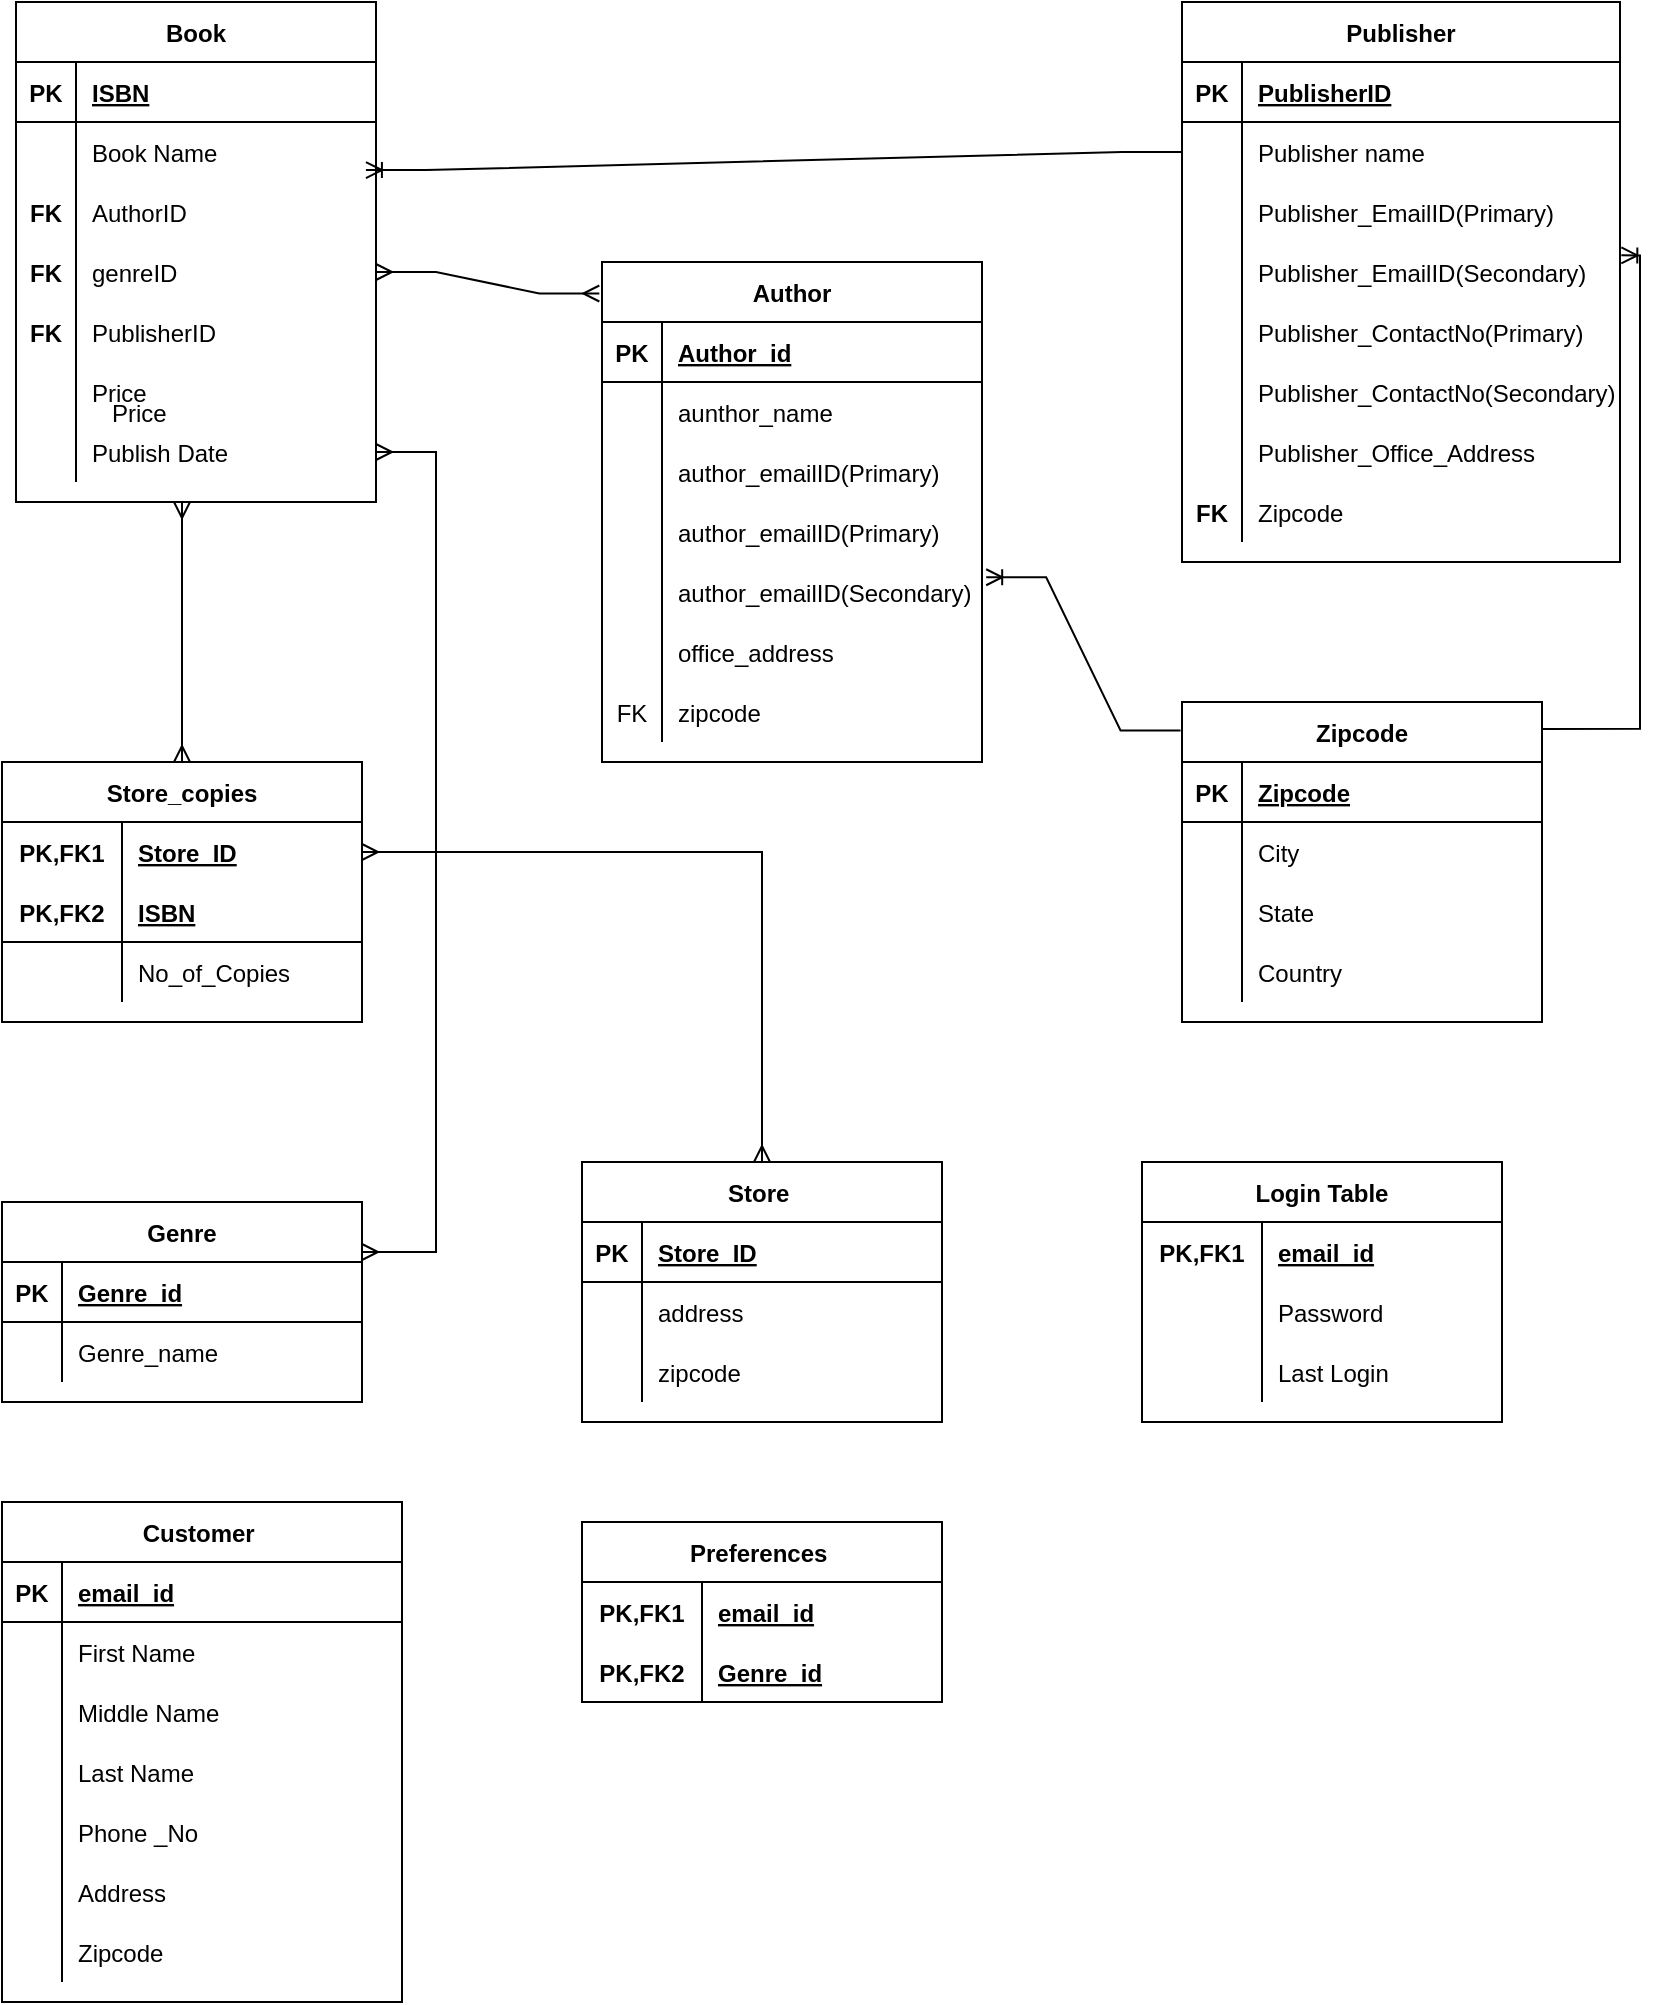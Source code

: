 <mxfile version="20.4.1" type="github">
  <diagram id="XR3-BRVATJGaW3wA8hek" name="Page-1">
    <mxGraphModel dx="559" dy="329" grid="1" gridSize="10" guides="1" tooltips="1" connect="1" arrows="1" fold="1" page="1" pageScale="1" pageWidth="850" pageHeight="1100" math="0" shadow="0">
      <root>
        <mxCell id="0" />
        <mxCell id="1" parent="0" />
        <mxCell id="t2hGgRNWcAQ7vpyuN5BX-14" value="Book" style="shape=table;startSize=30;container=1;collapsible=1;childLayout=tableLayout;fixedRows=1;rowLines=0;fontStyle=1;align=center;resizeLast=1;" parent="1" vertex="1">
          <mxGeometry x="17" y="10" width="180" height="250" as="geometry" />
        </mxCell>
        <mxCell id="t2hGgRNWcAQ7vpyuN5BX-15" value="" style="shape=tableRow;horizontal=0;startSize=0;swimlaneHead=0;swimlaneBody=0;fillColor=none;collapsible=0;dropTarget=0;points=[[0,0.5],[1,0.5]];portConstraint=eastwest;top=0;left=0;right=0;bottom=1;" parent="t2hGgRNWcAQ7vpyuN5BX-14" vertex="1">
          <mxGeometry y="30" width="180" height="30" as="geometry" />
        </mxCell>
        <mxCell id="t2hGgRNWcAQ7vpyuN5BX-16" value="PK" style="shape=partialRectangle;connectable=0;fillColor=none;top=0;left=0;bottom=0;right=0;fontStyle=1;overflow=hidden;" parent="t2hGgRNWcAQ7vpyuN5BX-15" vertex="1">
          <mxGeometry width="30" height="30" as="geometry">
            <mxRectangle width="30" height="30" as="alternateBounds" />
          </mxGeometry>
        </mxCell>
        <mxCell id="t2hGgRNWcAQ7vpyuN5BX-17" value="ISBN" style="shape=partialRectangle;connectable=0;fillColor=none;top=0;left=0;bottom=0;right=0;align=left;spacingLeft=6;fontStyle=5;overflow=hidden;" parent="t2hGgRNWcAQ7vpyuN5BX-15" vertex="1">
          <mxGeometry x="30" width="150" height="30" as="geometry">
            <mxRectangle width="150" height="30" as="alternateBounds" />
          </mxGeometry>
        </mxCell>
        <mxCell id="t2hGgRNWcAQ7vpyuN5BX-18" value="" style="shape=tableRow;horizontal=0;startSize=0;swimlaneHead=0;swimlaneBody=0;fillColor=none;collapsible=0;dropTarget=0;points=[[0,0.5],[1,0.5]];portConstraint=eastwest;top=0;left=0;right=0;bottom=0;" parent="t2hGgRNWcAQ7vpyuN5BX-14" vertex="1">
          <mxGeometry y="60" width="180" height="30" as="geometry" />
        </mxCell>
        <mxCell id="t2hGgRNWcAQ7vpyuN5BX-19" value="" style="shape=partialRectangle;connectable=0;fillColor=none;top=0;left=0;bottom=0;right=0;editable=1;overflow=hidden;" parent="t2hGgRNWcAQ7vpyuN5BX-18" vertex="1">
          <mxGeometry width="30" height="30" as="geometry">
            <mxRectangle width="30" height="30" as="alternateBounds" />
          </mxGeometry>
        </mxCell>
        <mxCell id="t2hGgRNWcAQ7vpyuN5BX-20" value="Book Name" style="shape=partialRectangle;connectable=0;fillColor=none;top=0;left=0;bottom=0;right=0;align=left;spacingLeft=6;overflow=hidden;" parent="t2hGgRNWcAQ7vpyuN5BX-18" vertex="1">
          <mxGeometry x="30" width="150" height="30" as="geometry">
            <mxRectangle width="150" height="30" as="alternateBounds" />
          </mxGeometry>
        </mxCell>
        <mxCell id="t2hGgRNWcAQ7vpyuN5BX-21" value="" style="shape=tableRow;horizontal=0;startSize=0;swimlaneHead=0;swimlaneBody=0;fillColor=none;collapsible=0;dropTarget=0;points=[[0,0.5],[1,0.5]];portConstraint=eastwest;top=0;left=0;right=0;bottom=0;" parent="t2hGgRNWcAQ7vpyuN5BX-14" vertex="1">
          <mxGeometry y="90" width="180" height="30" as="geometry" />
        </mxCell>
        <mxCell id="t2hGgRNWcAQ7vpyuN5BX-22" value="" style="shape=partialRectangle;connectable=0;fillColor=none;top=0;left=0;bottom=0;right=0;editable=1;overflow=hidden;" parent="t2hGgRNWcAQ7vpyuN5BX-21" vertex="1">
          <mxGeometry width="30" height="30" as="geometry">
            <mxRectangle width="30" height="30" as="alternateBounds" />
          </mxGeometry>
        </mxCell>
        <mxCell id="t2hGgRNWcAQ7vpyuN5BX-23" value="AuthorID" style="shape=partialRectangle;connectable=0;fillColor=none;top=0;left=0;bottom=0;right=0;align=left;spacingLeft=6;overflow=hidden;" parent="t2hGgRNWcAQ7vpyuN5BX-21" vertex="1">
          <mxGeometry x="30" width="150" height="30" as="geometry">
            <mxRectangle width="150" height="30" as="alternateBounds" />
          </mxGeometry>
        </mxCell>
        <mxCell id="t2hGgRNWcAQ7vpyuN5BX-24" value="" style="shape=tableRow;horizontal=0;startSize=0;swimlaneHead=0;swimlaneBody=0;fillColor=none;collapsible=0;dropTarget=0;points=[[0,0.5],[1,0.5]];portConstraint=eastwest;top=0;left=0;right=0;bottom=0;" parent="t2hGgRNWcAQ7vpyuN5BX-14" vertex="1">
          <mxGeometry y="120" width="180" height="30" as="geometry" />
        </mxCell>
        <mxCell id="t2hGgRNWcAQ7vpyuN5BX-25" value="" style="shape=partialRectangle;connectable=0;fillColor=none;top=0;left=0;bottom=0;right=0;editable=1;overflow=hidden;" parent="t2hGgRNWcAQ7vpyuN5BX-24" vertex="1">
          <mxGeometry width="30" height="30" as="geometry">
            <mxRectangle width="30" height="30" as="alternateBounds" />
          </mxGeometry>
        </mxCell>
        <mxCell id="t2hGgRNWcAQ7vpyuN5BX-26" value="genreID" style="shape=partialRectangle;connectable=0;fillColor=none;top=0;left=0;bottom=0;right=0;align=left;spacingLeft=6;overflow=hidden;" parent="t2hGgRNWcAQ7vpyuN5BX-24" vertex="1">
          <mxGeometry x="30" width="150" height="30" as="geometry">
            <mxRectangle width="150" height="30" as="alternateBounds" />
          </mxGeometry>
        </mxCell>
        <mxCell id="t2hGgRNWcAQ7vpyuN5BX-40" value="" style="shape=tableRow;horizontal=0;startSize=0;swimlaneHead=0;swimlaneBody=0;fillColor=none;collapsible=0;dropTarget=0;points=[[0,0.5],[1,0.5]];portConstraint=eastwest;top=0;left=0;right=0;bottom=0;" parent="t2hGgRNWcAQ7vpyuN5BX-14" vertex="1">
          <mxGeometry y="150" width="180" height="30" as="geometry" />
        </mxCell>
        <mxCell id="t2hGgRNWcAQ7vpyuN5BX-41" value="FK" style="shape=partialRectangle;connectable=0;fillColor=none;top=0;left=0;bottom=0;right=0;editable=1;overflow=hidden;fontStyle=1" parent="t2hGgRNWcAQ7vpyuN5BX-40" vertex="1">
          <mxGeometry width="30" height="30" as="geometry">
            <mxRectangle width="30" height="30" as="alternateBounds" />
          </mxGeometry>
        </mxCell>
        <mxCell id="t2hGgRNWcAQ7vpyuN5BX-42" value="PublisherID" style="shape=partialRectangle;connectable=0;fillColor=none;top=0;left=0;bottom=0;right=0;align=left;spacingLeft=6;overflow=hidden;" parent="t2hGgRNWcAQ7vpyuN5BX-40" vertex="1">
          <mxGeometry x="30" width="150" height="30" as="geometry">
            <mxRectangle width="150" height="30" as="alternateBounds" />
          </mxGeometry>
        </mxCell>
        <mxCell id="t2hGgRNWcAQ7vpyuN5BX-43" value="" style="shape=tableRow;horizontal=0;startSize=0;swimlaneHead=0;swimlaneBody=0;fillColor=none;collapsible=0;dropTarget=0;points=[[0,0.5],[1,0.5]];portConstraint=eastwest;top=0;left=0;right=0;bottom=0;" parent="t2hGgRNWcAQ7vpyuN5BX-14" vertex="1">
          <mxGeometry y="180" width="180" height="30" as="geometry" />
        </mxCell>
        <mxCell id="t2hGgRNWcAQ7vpyuN5BX-44" value="" style="shape=partialRectangle;connectable=0;fillColor=none;top=0;left=0;bottom=0;right=0;editable=1;overflow=hidden;" parent="t2hGgRNWcAQ7vpyuN5BX-43" vertex="1">
          <mxGeometry width="30" height="30" as="geometry">
            <mxRectangle width="30" height="30" as="alternateBounds" />
          </mxGeometry>
        </mxCell>
        <mxCell id="t2hGgRNWcAQ7vpyuN5BX-45" value="Price " style="shape=partialRectangle;connectable=0;fillColor=none;top=0;left=0;bottom=0;right=0;align=left;spacingLeft=6;overflow=hidden;" parent="t2hGgRNWcAQ7vpyuN5BX-43" vertex="1">
          <mxGeometry x="30" width="150" height="30" as="geometry">
            <mxRectangle width="150" height="30" as="alternateBounds" />
          </mxGeometry>
        </mxCell>
        <mxCell id="t2hGgRNWcAQ7vpyuN5BX-46" value="" style="shape=tableRow;horizontal=0;startSize=0;swimlaneHead=0;swimlaneBody=0;fillColor=none;collapsible=0;dropTarget=0;points=[[0,0.5],[1,0.5]];portConstraint=eastwest;top=0;left=0;right=0;bottom=0;" parent="t2hGgRNWcAQ7vpyuN5BX-14" vertex="1">
          <mxGeometry y="210" width="180" height="30" as="geometry" />
        </mxCell>
        <mxCell id="t2hGgRNWcAQ7vpyuN5BX-47" value="" style="shape=partialRectangle;connectable=0;fillColor=none;top=0;left=0;bottom=0;right=0;editable=1;overflow=hidden;" parent="t2hGgRNWcAQ7vpyuN5BX-46" vertex="1">
          <mxGeometry width="30" height="30" as="geometry">
            <mxRectangle width="30" height="30" as="alternateBounds" />
          </mxGeometry>
        </mxCell>
        <mxCell id="t2hGgRNWcAQ7vpyuN5BX-48" value="Publish Date" style="shape=partialRectangle;connectable=0;fillColor=none;top=0;left=0;bottom=0;right=0;align=left;spacingLeft=6;overflow=hidden;" parent="t2hGgRNWcAQ7vpyuN5BX-46" vertex="1">
          <mxGeometry x="30" width="150" height="30" as="geometry">
            <mxRectangle width="150" height="30" as="alternateBounds" />
          </mxGeometry>
        </mxCell>
        <mxCell id="t2hGgRNWcAQ7vpyuN5BX-49" value="Genre" style="shape=table;startSize=30;container=1;collapsible=1;childLayout=tableLayout;fixedRows=1;rowLines=0;fontStyle=1;align=center;resizeLast=1;" parent="1" vertex="1">
          <mxGeometry x="10" y="610" width="180" height="100" as="geometry" />
        </mxCell>
        <mxCell id="t2hGgRNWcAQ7vpyuN5BX-50" value="" style="shape=tableRow;horizontal=0;startSize=0;swimlaneHead=0;swimlaneBody=0;fillColor=none;collapsible=0;dropTarget=0;points=[[0,0.5],[1,0.5]];portConstraint=eastwest;top=0;left=0;right=0;bottom=1;" parent="t2hGgRNWcAQ7vpyuN5BX-49" vertex="1">
          <mxGeometry y="30" width="180" height="30" as="geometry" />
        </mxCell>
        <mxCell id="t2hGgRNWcAQ7vpyuN5BX-51" value="PK" style="shape=partialRectangle;connectable=0;fillColor=none;top=0;left=0;bottom=0;right=0;fontStyle=1;overflow=hidden;" parent="t2hGgRNWcAQ7vpyuN5BX-50" vertex="1">
          <mxGeometry width="30" height="30" as="geometry">
            <mxRectangle width="30" height="30" as="alternateBounds" />
          </mxGeometry>
        </mxCell>
        <mxCell id="t2hGgRNWcAQ7vpyuN5BX-52" value="Genre_id" style="shape=partialRectangle;connectable=0;fillColor=none;top=0;left=0;bottom=0;right=0;align=left;spacingLeft=6;fontStyle=5;overflow=hidden;" parent="t2hGgRNWcAQ7vpyuN5BX-50" vertex="1">
          <mxGeometry x="30" width="150" height="30" as="geometry">
            <mxRectangle width="150" height="30" as="alternateBounds" />
          </mxGeometry>
        </mxCell>
        <mxCell id="t2hGgRNWcAQ7vpyuN5BX-53" value="" style="shape=tableRow;horizontal=0;startSize=0;swimlaneHead=0;swimlaneBody=0;fillColor=none;collapsible=0;dropTarget=0;points=[[0,0.5],[1,0.5]];portConstraint=eastwest;top=0;left=0;right=0;bottom=0;" parent="t2hGgRNWcAQ7vpyuN5BX-49" vertex="1">
          <mxGeometry y="60" width="180" height="30" as="geometry" />
        </mxCell>
        <mxCell id="t2hGgRNWcAQ7vpyuN5BX-54" value="" style="shape=partialRectangle;connectable=0;fillColor=none;top=0;left=0;bottom=0;right=0;editable=1;overflow=hidden;" parent="t2hGgRNWcAQ7vpyuN5BX-53" vertex="1">
          <mxGeometry width="30" height="30" as="geometry">
            <mxRectangle width="30" height="30" as="alternateBounds" />
          </mxGeometry>
        </mxCell>
        <mxCell id="t2hGgRNWcAQ7vpyuN5BX-55" value="Genre_name" style="shape=partialRectangle;connectable=0;fillColor=none;top=0;left=0;bottom=0;right=0;align=left;spacingLeft=6;overflow=hidden;" parent="t2hGgRNWcAQ7vpyuN5BX-53" vertex="1">
          <mxGeometry x="30" width="150" height="30" as="geometry">
            <mxRectangle width="150" height="30" as="alternateBounds" />
          </mxGeometry>
        </mxCell>
        <mxCell id="w0Frm00e71qfC2yXG_68-37" value="Zipcode" style="shape=table;startSize=30;container=1;collapsible=1;childLayout=tableLayout;fixedRows=1;rowLines=0;fontStyle=1;align=center;resizeLast=1;" parent="1" vertex="1">
          <mxGeometry x="600" y="360" width="180" height="160" as="geometry" />
        </mxCell>
        <mxCell id="w0Frm00e71qfC2yXG_68-38" value="" style="shape=tableRow;horizontal=0;startSize=0;swimlaneHead=0;swimlaneBody=0;fillColor=none;collapsible=0;dropTarget=0;points=[[0,0.5],[1,0.5]];portConstraint=eastwest;top=0;left=0;right=0;bottom=1;" parent="w0Frm00e71qfC2yXG_68-37" vertex="1">
          <mxGeometry y="30" width="180" height="30" as="geometry" />
        </mxCell>
        <mxCell id="w0Frm00e71qfC2yXG_68-39" value="PK" style="shape=partialRectangle;connectable=0;fillColor=none;top=0;left=0;bottom=0;right=0;fontStyle=1;overflow=hidden;" parent="w0Frm00e71qfC2yXG_68-38" vertex="1">
          <mxGeometry width="30" height="30" as="geometry">
            <mxRectangle width="30" height="30" as="alternateBounds" />
          </mxGeometry>
        </mxCell>
        <mxCell id="w0Frm00e71qfC2yXG_68-40" value="Zipcode" style="shape=partialRectangle;connectable=0;fillColor=none;top=0;left=0;bottom=0;right=0;align=left;spacingLeft=6;fontStyle=5;overflow=hidden;" parent="w0Frm00e71qfC2yXG_68-38" vertex="1">
          <mxGeometry x="30" width="150" height="30" as="geometry">
            <mxRectangle width="150" height="30" as="alternateBounds" />
          </mxGeometry>
        </mxCell>
        <mxCell id="w0Frm00e71qfC2yXG_68-41" value="" style="shape=tableRow;horizontal=0;startSize=0;swimlaneHead=0;swimlaneBody=0;fillColor=none;collapsible=0;dropTarget=0;points=[[0,0.5],[1,0.5]];portConstraint=eastwest;top=0;left=0;right=0;bottom=0;" parent="w0Frm00e71qfC2yXG_68-37" vertex="1">
          <mxGeometry y="60" width="180" height="30" as="geometry" />
        </mxCell>
        <mxCell id="w0Frm00e71qfC2yXG_68-42" value="" style="shape=partialRectangle;connectable=0;fillColor=none;top=0;left=0;bottom=0;right=0;editable=1;overflow=hidden;" parent="w0Frm00e71qfC2yXG_68-41" vertex="1">
          <mxGeometry width="30" height="30" as="geometry">
            <mxRectangle width="30" height="30" as="alternateBounds" />
          </mxGeometry>
        </mxCell>
        <mxCell id="w0Frm00e71qfC2yXG_68-43" value="City" style="shape=partialRectangle;connectable=0;fillColor=none;top=0;left=0;bottom=0;right=0;align=left;spacingLeft=6;overflow=hidden;" parent="w0Frm00e71qfC2yXG_68-41" vertex="1">
          <mxGeometry x="30" width="150" height="30" as="geometry">
            <mxRectangle width="150" height="30" as="alternateBounds" />
          </mxGeometry>
        </mxCell>
        <mxCell id="w0Frm00e71qfC2yXG_68-44" value="" style="shape=tableRow;horizontal=0;startSize=0;swimlaneHead=0;swimlaneBody=0;fillColor=none;collapsible=0;dropTarget=0;points=[[0,0.5],[1,0.5]];portConstraint=eastwest;top=0;left=0;right=0;bottom=0;" parent="w0Frm00e71qfC2yXG_68-37" vertex="1">
          <mxGeometry y="90" width="180" height="30" as="geometry" />
        </mxCell>
        <mxCell id="w0Frm00e71qfC2yXG_68-45" value="" style="shape=partialRectangle;connectable=0;fillColor=none;top=0;left=0;bottom=0;right=0;editable=1;overflow=hidden;" parent="w0Frm00e71qfC2yXG_68-44" vertex="1">
          <mxGeometry width="30" height="30" as="geometry">
            <mxRectangle width="30" height="30" as="alternateBounds" />
          </mxGeometry>
        </mxCell>
        <mxCell id="w0Frm00e71qfC2yXG_68-46" value="State" style="shape=partialRectangle;connectable=0;fillColor=none;top=0;left=0;bottom=0;right=0;align=left;spacingLeft=6;overflow=hidden;" parent="w0Frm00e71qfC2yXG_68-44" vertex="1">
          <mxGeometry x="30" width="150" height="30" as="geometry">
            <mxRectangle width="150" height="30" as="alternateBounds" />
          </mxGeometry>
        </mxCell>
        <mxCell id="w0Frm00e71qfC2yXG_68-47" value="" style="shape=tableRow;horizontal=0;startSize=0;swimlaneHead=0;swimlaneBody=0;fillColor=none;collapsible=0;dropTarget=0;points=[[0,0.5],[1,0.5]];portConstraint=eastwest;top=0;left=0;right=0;bottom=0;" parent="w0Frm00e71qfC2yXG_68-37" vertex="1">
          <mxGeometry y="120" width="180" height="30" as="geometry" />
        </mxCell>
        <mxCell id="w0Frm00e71qfC2yXG_68-48" value="" style="shape=partialRectangle;connectable=0;fillColor=none;top=0;left=0;bottom=0;right=0;editable=1;overflow=hidden;" parent="w0Frm00e71qfC2yXG_68-47" vertex="1">
          <mxGeometry width="30" height="30" as="geometry">
            <mxRectangle width="30" height="30" as="alternateBounds" />
          </mxGeometry>
        </mxCell>
        <mxCell id="w0Frm00e71qfC2yXG_68-49" value="Country" style="shape=partialRectangle;connectable=0;fillColor=none;top=0;left=0;bottom=0;right=0;align=left;spacingLeft=6;overflow=hidden;" parent="w0Frm00e71qfC2yXG_68-47" vertex="1">
          <mxGeometry x="30" width="150" height="30" as="geometry">
            <mxRectangle width="150" height="30" as="alternateBounds" />
          </mxGeometry>
        </mxCell>
        <mxCell id="w0Frm00e71qfC2yXG_68-50" value="Publisher" style="shape=table;startSize=30;container=1;collapsible=1;childLayout=tableLayout;fixedRows=1;rowLines=0;fontStyle=1;align=center;resizeLast=1;" parent="1" vertex="1">
          <mxGeometry x="600" y="10" width="219" height="280" as="geometry" />
        </mxCell>
        <mxCell id="w0Frm00e71qfC2yXG_68-51" value="" style="shape=tableRow;horizontal=0;startSize=0;swimlaneHead=0;swimlaneBody=0;fillColor=none;collapsible=0;dropTarget=0;points=[[0,0.5],[1,0.5]];portConstraint=eastwest;top=0;left=0;right=0;bottom=1;" parent="w0Frm00e71qfC2yXG_68-50" vertex="1">
          <mxGeometry y="30" width="219" height="30" as="geometry" />
        </mxCell>
        <mxCell id="w0Frm00e71qfC2yXG_68-52" value="PK" style="shape=partialRectangle;connectable=0;fillColor=none;top=0;left=0;bottom=0;right=0;fontStyle=1;overflow=hidden;" parent="w0Frm00e71qfC2yXG_68-51" vertex="1">
          <mxGeometry width="30" height="30" as="geometry">
            <mxRectangle width="30" height="30" as="alternateBounds" />
          </mxGeometry>
        </mxCell>
        <mxCell id="w0Frm00e71qfC2yXG_68-53" value="PublisherID" style="shape=partialRectangle;connectable=0;fillColor=none;top=0;left=0;bottom=0;right=0;align=left;spacingLeft=6;fontStyle=5;overflow=hidden;" parent="w0Frm00e71qfC2yXG_68-51" vertex="1">
          <mxGeometry x="30" width="189" height="30" as="geometry">
            <mxRectangle width="189" height="30" as="alternateBounds" />
          </mxGeometry>
        </mxCell>
        <mxCell id="w0Frm00e71qfC2yXG_68-54" value="" style="shape=tableRow;horizontal=0;startSize=0;swimlaneHead=0;swimlaneBody=0;fillColor=none;collapsible=0;dropTarget=0;points=[[0,0.5],[1,0.5]];portConstraint=eastwest;top=0;left=0;right=0;bottom=0;" parent="w0Frm00e71qfC2yXG_68-50" vertex="1">
          <mxGeometry y="60" width="219" height="30" as="geometry" />
        </mxCell>
        <mxCell id="w0Frm00e71qfC2yXG_68-55" value="" style="shape=partialRectangle;connectable=0;fillColor=none;top=0;left=0;bottom=0;right=0;editable=1;overflow=hidden;" parent="w0Frm00e71qfC2yXG_68-54" vertex="1">
          <mxGeometry width="30" height="30" as="geometry">
            <mxRectangle width="30" height="30" as="alternateBounds" />
          </mxGeometry>
        </mxCell>
        <mxCell id="w0Frm00e71qfC2yXG_68-56" value="Publisher name" style="shape=partialRectangle;connectable=0;fillColor=none;top=0;left=0;bottom=0;right=0;align=left;spacingLeft=6;overflow=hidden;" parent="w0Frm00e71qfC2yXG_68-54" vertex="1">
          <mxGeometry x="30" width="189" height="30" as="geometry">
            <mxRectangle width="189" height="30" as="alternateBounds" />
          </mxGeometry>
        </mxCell>
        <mxCell id="w0Frm00e71qfC2yXG_68-57" value="" style="shape=tableRow;horizontal=0;startSize=0;swimlaneHead=0;swimlaneBody=0;fillColor=none;collapsible=0;dropTarget=0;points=[[0,0.5],[1,0.5]];portConstraint=eastwest;top=0;left=0;right=0;bottom=0;" parent="w0Frm00e71qfC2yXG_68-50" vertex="1">
          <mxGeometry y="90" width="219" height="30" as="geometry" />
        </mxCell>
        <mxCell id="w0Frm00e71qfC2yXG_68-58" value="" style="shape=partialRectangle;connectable=0;fillColor=none;top=0;left=0;bottom=0;right=0;editable=1;overflow=hidden;" parent="w0Frm00e71qfC2yXG_68-57" vertex="1">
          <mxGeometry width="30" height="30" as="geometry">
            <mxRectangle width="30" height="30" as="alternateBounds" />
          </mxGeometry>
        </mxCell>
        <mxCell id="w0Frm00e71qfC2yXG_68-59" value="Publisher_EmailID(Primary)" style="shape=partialRectangle;connectable=0;fillColor=none;top=0;left=0;bottom=0;right=0;align=left;spacingLeft=6;overflow=hidden;" parent="w0Frm00e71qfC2yXG_68-57" vertex="1">
          <mxGeometry x="30" width="189" height="30" as="geometry">
            <mxRectangle width="189" height="30" as="alternateBounds" />
          </mxGeometry>
        </mxCell>
        <mxCell id="w0Frm00e71qfC2yXG_68-84" value="" style="shape=tableRow;horizontal=0;startSize=0;swimlaneHead=0;swimlaneBody=0;fillColor=none;collapsible=0;dropTarget=0;points=[[0,0.5],[1,0.5]];portConstraint=eastwest;top=0;left=0;right=0;bottom=0;" parent="w0Frm00e71qfC2yXG_68-50" vertex="1">
          <mxGeometry y="120" width="219" height="30" as="geometry" />
        </mxCell>
        <mxCell id="w0Frm00e71qfC2yXG_68-85" value="" style="shape=partialRectangle;connectable=0;fillColor=none;top=0;left=0;bottom=0;right=0;editable=1;overflow=hidden;" parent="w0Frm00e71qfC2yXG_68-84" vertex="1">
          <mxGeometry width="30" height="30" as="geometry">
            <mxRectangle width="30" height="30" as="alternateBounds" />
          </mxGeometry>
        </mxCell>
        <mxCell id="w0Frm00e71qfC2yXG_68-86" value="Publisher_EmailID(Secondary)" style="shape=partialRectangle;connectable=0;fillColor=none;top=0;left=0;bottom=0;right=0;align=left;spacingLeft=6;overflow=hidden;" parent="w0Frm00e71qfC2yXG_68-84" vertex="1">
          <mxGeometry x="30" width="189" height="30" as="geometry">
            <mxRectangle width="189" height="30" as="alternateBounds" />
          </mxGeometry>
        </mxCell>
        <mxCell id="w0Frm00e71qfC2yXG_68-100" value="" style="shape=tableRow;horizontal=0;startSize=0;swimlaneHead=0;swimlaneBody=0;fillColor=none;collapsible=0;dropTarget=0;points=[[0,0.5],[1,0.5]];portConstraint=eastwest;top=0;left=0;right=0;bottom=0;" parent="w0Frm00e71qfC2yXG_68-50" vertex="1">
          <mxGeometry y="150" width="219" height="30" as="geometry" />
        </mxCell>
        <mxCell id="w0Frm00e71qfC2yXG_68-101" value="" style="shape=partialRectangle;connectable=0;fillColor=none;top=0;left=0;bottom=0;right=0;editable=1;overflow=hidden;" parent="w0Frm00e71qfC2yXG_68-100" vertex="1">
          <mxGeometry width="30" height="30" as="geometry">
            <mxRectangle width="30" height="30" as="alternateBounds" />
          </mxGeometry>
        </mxCell>
        <mxCell id="w0Frm00e71qfC2yXG_68-102" value="Publisher_ContactNo(Primary)" style="shape=partialRectangle;connectable=0;fillColor=none;top=0;left=0;bottom=0;right=0;align=left;spacingLeft=6;overflow=hidden;" parent="w0Frm00e71qfC2yXG_68-100" vertex="1">
          <mxGeometry x="30" width="189" height="30" as="geometry">
            <mxRectangle width="189" height="30" as="alternateBounds" />
          </mxGeometry>
        </mxCell>
        <mxCell id="w0Frm00e71qfC2yXG_68-103" value="" style="shape=tableRow;horizontal=0;startSize=0;swimlaneHead=0;swimlaneBody=0;fillColor=none;collapsible=0;dropTarget=0;points=[[0,0.5],[1,0.5]];portConstraint=eastwest;top=0;left=0;right=0;bottom=0;" parent="w0Frm00e71qfC2yXG_68-50" vertex="1">
          <mxGeometry y="180" width="219" height="30" as="geometry" />
        </mxCell>
        <mxCell id="w0Frm00e71qfC2yXG_68-104" value="" style="shape=partialRectangle;connectable=0;fillColor=none;top=0;left=0;bottom=0;right=0;editable=1;overflow=hidden;" parent="w0Frm00e71qfC2yXG_68-103" vertex="1">
          <mxGeometry width="30" height="30" as="geometry">
            <mxRectangle width="30" height="30" as="alternateBounds" />
          </mxGeometry>
        </mxCell>
        <mxCell id="w0Frm00e71qfC2yXG_68-105" value="Publisher_ContactNo(Secondary)" style="shape=partialRectangle;connectable=0;fillColor=none;top=0;left=0;bottom=0;right=0;align=left;spacingLeft=6;overflow=hidden;" parent="w0Frm00e71qfC2yXG_68-103" vertex="1">
          <mxGeometry x="30" width="189" height="30" as="geometry">
            <mxRectangle width="189" height="30" as="alternateBounds" />
          </mxGeometry>
        </mxCell>
        <mxCell id="w0Frm00e71qfC2yXG_68-106" value="" style="shape=tableRow;horizontal=0;startSize=0;swimlaneHead=0;swimlaneBody=0;fillColor=none;collapsible=0;dropTarget=0;points=[[0,0.5],[1,0.5]];portConstraint=eastwest;top=0;left=0;right=0;bottom=0;" parent="w0Frm00e71qfC2yXG_68-50" vertex="1">
          <mxGeometry y="210" width="219" height="30" as="geometry" />
        </mxCell>
        <mxCell id="w0Frm00e71qfC2yXG_68-107" value="" style="shape=partialRectangle;connectable=0;fillColor=none;top=0;left=0;bottom=0;right=0;editable=1;overflow=hidden;" parent="w0Frm00e71qfC2yXG_68-106" vertex="1">
          <mxGeometry width="30" height="30" as="geometry">
            <mxRectangle width="30" height="30" as="alternateBounds" />
          </mxGeometry>
        </mxCell>
        <mxCell id="w0Frm00e71qfC2yXG_68-108" value="Publisher_Office_Address" style="shape=partialRectangle;connectable=0;fillColor=none;top=0;left=0;bottom=0;right=0;align=left;spacingLeft=6;overflow=hidden;" parent="w0Frm00e71qfC2yXG_68-106" vertex="1">
          <mxGeometry x="30" width="189" height="30" as="geometry">
            <mxRectangle width="189" height="30" as="alternateBounds" />
          </mxGeometry>
        </mxCell>
        <mxCell id="w0Frm00e71qfC2yXG_68-109" value="" style="shape=tableRow;horizontal=0;startSize=0;swimlaneHead=0;swimlaneBody=0;fillColor=none;collapsible=0;dropTarget=0;points=[[0,0.5],[1,0.5]];portConstraint=eastwest;top=0;left=0;right=0;bottom=0;" parent="w0Frm00e71qfC2yXG_68-50" vertex="1">
          <mxGeometry y="240" width="219" height="30" as="geometry" />
        </mxCell>
        <mxCell id="w0Frm00e71qfC2yXG_68-110" value="" style="shape=partialRectangle;connectable=0;fillColor=none;top=0;left=0;bottom=0;right=0;editable=1;overflow=hidden;" parent="w0Frm00e71qfC2yXG_68-109" vertex="1">
          <mxGeometry width="30" height="30" as="geometry">
            <mxRectangle width="30" height="30" as="alternateBounds" />
          </mxGeometry>
        </mxCell>
        <mxCell id="w0Frm00e71qfC2yXG_68-111" value="Zipcode" style="shape=partialRectangle;connectable=0;fillColor=none;top=0;left=0;bottom=0;right=0;align=left;spacingLeft=6;overflow=hidden;" parent="w0Frm00e71qfC2yXG_68-109" vertex="1">
          <mxGeometry x="30" width="189" height="30" as="geometry">
            <mxRectangle width="189" height="30" as="alternateBounds" />
          </mxGeometry>
        </mxCell>
        <mxCell id="w0Frm00e71qfC2yXG_68-63" value="FK" style="shape=partialRectangle;connectable=0;fillColor=none;top=0;left=0;bottom=0;right=0;editable=1;overflow=hidden;fontStyle=1" parent="1" vertex="1">
          <mxGeometry x="17" y="130" width="30" height="30" as="geometry">
            <mxRectangle width="30" height="30" as="alternateBounds" />
          </mxGeometry>
        </mxCell>
        <mxCell id="w0Frm00e71qfC2yXG_68-64" value="FK" style="shape=partialRectangle;connectable=0;fillColor=none;top=0;left=0;bottom=0;right=0;editable=1;overflow=hidden;fontStyle=1" parent="1" vertex="1">
          <mxGeometry x="17" y="100" width="30" height="30" as="geometry">
            <mxRectangle width="30" height="30" as="alternateBounds" />
          </mxGeometry>
        </mxCell>
        <mxCell id="w0Frm00e71qfC2yXG_68-65" value="Author" style="shape=table;startSize=30;container=1;collapsible=1;childLayout=tableLayout;fixedRows=1;rowLines=0;fontStyle=1;align=center;resizeLast=1;" parent="1" vertex="1">
          <mxGeometry x="310" y="140" width="190" height="250" as="geometry" />
        </mxCell>
        <mxCell id="w0Frm00e71qfC2yXG_68-66" value="" style="shape=tableRow;horizontal=0;startSize=0;swimlaneHead=0;swimlaneBody=0;fillColor=none;collapsible=0;dropTarget=0;points=[[0,0.5],[1,0.5]];portConstraint=eastwest;top=0;left=0;right=0;bottom=1;" parent="w0Frm00e71qfC2yXG_68-65" vertex="1">
          <mxGeometry y="30" width="190" height="30" as="geometry" />
        </mxCell>
        <mxCell id="w0Frm00e71qfC2yXG_68-67" value="PK" style="shape=partialRectangle;connectable=0;fillColor=none;top=0;left=0;bottom=0;right=0;fontStyle=1;overflow=hidden;" parent="w0Frm00e71qfC2yXG_68-66" vertex="1">
          <mxGeometry width="30" height="30" as="geometry">
            <mxRectangle width="30" height="30" as="alternateBounds" />
          </mxGeometry>
        </mxCell>
        <mxCell id="w0Frm00e71qfC2yXG_68-68" value="Author_id" style="shape=partialRectangle;connectable=0;fillColor=none;top=0;left=0;bottom=0;right=0;align=left;spacingLeft=6;fontStyle=5;overflow=hidden;" parent="w0Frm00e71qfC2yXG_68-66" vertex="1">
          <mxGeometry x="30" width="160" height="30" as="geometry">
            <mxRectangle width="160" height="30" as="alternateBounds" />
          </mxGeometry>
        </mxCell>
        <mxCell id="w0Frm00e71qfC2yXG_68-69" value="" style="shape=tableRow;horizontal=0;startSize=0;swimlaneHead=0;swimlaneBody=0;fillColor=none;collapsible=0;dropTarget=0;points=[[0,0.5],[1,0.5]];portConstraint=eastwest;top=0;left=0;right=0;bottom=0;" parent="w0Frm00e71qfC2yXG_68-65" vertex="1">
          <mxGeometry y="60" width="190" height="30" as="geometry" />
        </mxCell>
        <mxCell id="w0Frm00e71qfC2yXG_68-70" value="" style="shape=partialRectangle;connectable=0;fillColor=none;top=0;left=0;bottom=0;right=0;editable=1;overflow=hidden;" parent="w0Frm00e71qfC2yXG_68-69" vertex="1">
          <mxGeometry width="30" height="30" as="geometry">
            <mxRectangle width="30" height="30" as="alternateBounds" />
          </mxGeometry>
        </mxCell>
        <mxCell id="w0Frm00e71qfC2yXG_68-71" value="aunthor_name" style="shape=partialRectangle;connectable=0;fillColor=none;top=0;left=0;bottom=0;right=0;align=left;spacingLeft=6;overflow=hidden;" parent="w0Frm00e71qfC2yXG_68-69" vertex="1">
          <mxGeometry x="30" width="160" height="30" as="geometry">
            <mxRectangle width="160" height="30" as="alternateBounds" />
          </mxGeometry>
        </mxCell>
        <mxCell id="w0Frm00e71qfC2yXG_68-72" value="" style="shape=tableRow;horizontal=0;startSize=0;swimlaneHead=0;swimlaneBody=0;fillColor=none;collapsible=0;dropTarget=0;points=[[0,0.5],[1,0.5]];portConstraint=eastwest;top=0;left=0;right=0;bottom=0;" parent="w0Frm00e71qfC2yXG_68-65" vertex="1">
          <mxGeometry y="90" width="190" height="30" as="geometry" />
        </mxCell>
        <mxCell id="w0Frm00e71qfC2yXG_68-73" value="" style="shape=partialRectangle;connectable=0;fillColor=none;top=0;left=0;bottom=0;right=0;editable=1;overflow=hidden;" parent="w0Frm00e71qfC2yXG_68-72" vertex="1">
          <mxGeometry width="30" height="30" as="geometry">
            <mxRectangle width="30" height="30" as="alternateBounds" />
          </mxGeometry>
        </mxCell>
        <mxCell id="w0Frm00e71qfC2yXG_68-74" value="author_emailID(Primary)" style="shape=partialRectangle;connectable=0;fillColor=none;top=0;left=0;bottom=0;right=0;align=left;spacingLeft=6;overflow=hidden;" parent="w0Frm00e71qfC2yXG_68-72" vertex="1">
          <mxGeometry x="30" width="160" height="30" as="geometry">
            <mxRectangle width="160" height="30" as="alternateBounds" />
          </mxGeometry>
        </mxCell>
        <mxCell id="w0Frm00e71qfC2yXG_68-121" value="" style="shape=tableRow;horizontal=0;startSize=0;swimlaneHead=0;swimlaneBody=0;fillColor=none;collapsible=0;dropTarget=0;points=[[0,0.5],[1,0.5]];portConstraint=eastwest;top=0;left=0;right=0;bottom=0;" parent="w0Frm00e71qfC2yXG_68-65" vertex="1">
          <mxGeometry y="120" width="190" height="30" as="geometry" />
        </mxCell>
        <mxCell id="w0Frm00e71qfC2yXG_68-122" value="" style="shape=partialRectangle;connectable=0;fillColor=none;top=0;left=0;bottom=0;right=0;editable=1;overflow=hidden;" parent="w0Frm00e71qfC2yXG_68-121" vertex="1">
          <mxGeometry width="30" height="30" as="geometry">
            <mxRectangle width="30" height="30" as="alternateBounds" />
          </mxGeometry>
        </mxCell>
        <mxCell id="w0Frm00e71qfC2yXG_68-123" value="author_emailID(Primary)" style="shape=partialRectangle;connectable=0;fillColor=none;top=0;left=0;bottom=0;right=0;align=left;spacingLeft=6;overflow=hidden;" parent="w0Frm00e71qfC2yXG_68-121" vertex="1">
          <mxGeometry x="30" width="160" height="30" as="geometry">
            <mxRectangle width="160" height="30" as="alternateBounds" />
          </mxGeometry>
        </mxCell>
        <mxCell id="w0Frm00e71qfC2yXG_68-75" value="" style="shape=tableRow;horizontal=0;startSize=0;swimlaneHead=0;swimlaneBody=0;fillColor=none;collapsible=0;dropTarget=0;points=[[0,0.5],[1,0.5]];portConstraint=eastwest;top=0;left=0;right=0;bottom=0;" parent="w0Frm00e71qfC2yXG_68-65" vertex="1">
          <mxGeometry y="150" width="190" height="30" as="geometry" />
        </mxCell>
        <mxCell id="w0Frm00e71qfC2yXG_68-76" value="" style="shape=partialRectangle;connectable=0;fillColor=none;top=0;left=0;bottom=0;right=0;editable=1;overflow=hidden;" parent="w0Frm00e71qfC2yXG_68-75" vertex="1">
          <mxGeometry width="30" height="30" as="geometry">
            <mxRectangle width="30" height="30" as="alternateBounds" />
          </mxGeometry>
        </mxCell>
        <mxCell id="w0Frm00e71qfC2yXG_68-77" value="author_emailID(Secondary)" style="shape=partialRectangle;connectable=0;fillColor=none;top=0;left=0;bottom=0;right=0;align=left;spacingLeft=6;overflow=hidden;" parent="w0Frm00e71qfC2yXG_68-75" vertex="1">
          <mxGeometry x="30" width="160" height="30" as="geometry">
            <mxRectangle width="160" height="30" as="alternateBounds" />
          </mxGeometry>
        </mxCell>
        <mxCell id="w0Frm00e71qfC2yXG_68-78" value="" style="shape=tableRow;horizontal=0;startSize=0;swimlaneHead=0;swimlaneBody=0;fillColor=none;collapsible=0;dropTarget=0;points=[[0,0.5],[1,0.5]];portConstraint=eastwest;top=0;left=0;right=0;bottom=0;" parent="w0Frm00e71qfC2yXG_68-65" vertex="1">
          <mxGeometry y="180" width="190" height="30" as="geometry" />
        </mxCell>
        <mxCell id="w0Frm00e71qfC2yXG_68-79" value="" style="shape=partialRectangle;connectable=0;fillColor=none;top=0;left=0;bottom=0;right=0;editable=1;overflow=hidden;" parent="w0Frm00e71qfC2yXG_68-78" vertex="1">
          <mxGeometry width="30" height="30" as="geometry">
            <mxRectangle width="30" height="30" as="alternateBounds" />
          </mxGeometry>
        </mxCell>
        <mxCell id="w0Frm00e71qfC2yXG_68-80" value="office_address" style="shape=partialRectangle;connectable=0;fillColor=none;top=0;left=0;bottom=0;right=0;align=left;spacingLeft=6;overflow=hidden;" parent="w0Frm00e71qfC2yXG_68-78" vertex="1">
          <mxGeometry x="30" width="160" height="30" as="geometry">
            <mxRectangle width="160" height="30" as="alternateBounds" />
          </mxGeometry>
        </mxCell>
        <mxCell id="w0Frm00e71qfC2yXG_68-81" value="" style="shape=tableRow;horizontal=0;startSize=0;swimlaneHead=0;swimlaneBody=0;fillColor=none;collapsible=0;dropTarget=0;points=[[0,0.5],[1,0.5]];portConstraint=eastwest;top=0;left=0;right=0;bottom=0;" parent="w0Frm00e71qfC2yXG_68-65" vertex="1">
          <mxGeometry y="210" width="190" height="30" as="geometry" />
        </mxCell>
        <mxCell id="w0Frm00e71qfC2yXG_68-82" value="FK" style="shape=partialRectangle;connectable=0;fillColor=none;top=0;left=0;bottom=0;right=0;editable=1;overflow=hidden;" parent="w0Frm00e71qfC2yXG_68-81" vertex="1">
          <mxGeometry width="30" height="30" as="geometry">
            <mxRectangle width="30" height="30" as="alternateBounds" />
          </mxGeometry>
        </mxCell>
        <mxCell id="w0Frm00e71qfC2yXG_68-83" value="zipcode" style="shape=partialRectangle;connectable=0;fillColor=none;top=0;left=0;bottom=0;right=0;align=left;spacingLeft=6;overflow=hidden;" parent="w0Frm00e71qfC2yXG_68-81" vertex="1">
          <mxGeometry x="30" width="160" height="30" as="geometry">
            <mxRectangle width="160" height="30" as="alternateBounds" />
          </mxGeometry>
        </mxCell>
        <mxCell id="w0Frm00e71qfC2yXG_68-112" value="" style="edgeStyle=entityRelationEdgeStyle;fontSize=12;html=1;endArrow=ERmany;startArrow=ERmany;rounded=0;entryX=-0.007;entryY=0.063;entryDx=0;entryDy=0;entryPerimeter=0;" parent="1" source="t2hGgRNWcAQ7vpyuN5BX-24" target="w0Frm00e71qfC2yXG_68-65" edge="1">
          <mxGeometry width="100" height="100" relative="1" as="geometry">
            <mxPoint x="180" y="115" as="sourcePoint" />
            <mxPoint x="355.421" y="275" as="targetPoint" />
          </mxGeometry>
        </mxCell>
        <mxCell id="w0Frm00e71qfC2yXG_68-113" value="" style="edgeStyle=entityRelationEdgeStyle;fontSize=12;html=1;endArrow=ERmany;startArrow=ERmany;rounded=0;exitX=1;exitY=0.25;exitDx=0;exitDy=0;" parent="1" source="t2hGgRNWcAQ7vpyuN5BX-49" target="t2hGgRNWcAQ7vpyuN5BX-46" edge="1">
          <mxGeometry width="100" height="100" relative="1" as="geometry">
            <mxPoint x="50" y="360" as="sourcePoint" />
            <mxPoint x="150" y="260" as="targetPoint" />
          </mxGeometry>
        </mxCell>
        <mxCell id="w0Frm00e71qfC2yXG_68-114" value="" style="edgeStyle=entityRelationEdgeStyle;fontSize=12;html=1;endArrow=ERoneToMany;rounded=0;entryX=0.972;entryY=-0.198;entryDx=0;entryDy=0;entryPerimeter=0;exitX=0;exitY=0.5;exitDx=0;exitDy=0;" parent="1" source="w0Frm00e71qfC2yXG_68-54" target="t2hGgRNWcAQ7vpyuN5BX-21" edge="1">
          <mxGeometry width="100" height="100" relative="1" as="geometry">
            <mxPoint x="430" y="200" as="sourcePoint" />
            <mxPoint x="530" y="100" as="targetPoint" />
          </mxGeometry>
        </mxCell>
        <mxCell id="w0Frm00e71qfC2yXG_68-116" value="" style="edgeStyle=entityRelationEdgeStyle;fontSize=12;html=1;endArrow=ERoneToMany;rounded=0;exitX=-0.004;exitY=0.089;exitDx=0;exitDy=0;exitPerimeter=0;entryX=1.011;entryY=0.254;entryDx=0;entryDy=0;entryPerimeter=0;" parent="1" source="w0Frm00e71qfC2yXG_68-37" target="w0Frm00e71qfC2yXG_68-75" edge="1">
          <mxGeometry width="100" height="100" relative="1" as="geometry">
            <mxPoint x="590" y="700" as="sourcePoint" />
            <mxPoint x="510" y="560" as="targetPoint" />
          </mxGeometry>
        </mxCell>
        <mxCell id="w0Frm00e71qfC2yXG_68-118" value="" style="edgeStyle=orthogonalEdgeStyle;fontSize=12;html=1;endArrow=ERoneToMany;rounded=0;entryX=1.003;entryY=0.222;entryDx=0;entryDy=0;entryPerimeter=0;exitX=1.002;exitY=0.084;exitDx=0;exitDy=0;exitPerimeter=0;" parent="1" source="w0Frm00e71qfC2yXG_68-37" target="w0Frm00e71qfC2yXG_68-84" edge="1">
          <mxGeometry width="100" height="100" relative="1" as="geometry">
            <mxPoint x="810" y="590" as="sourcePoint" />
            <mxPoint x="550" y="200" as="targetPoint" />
          </mxGeometry>
        </mxCell>
        <mxCell id="w0Frm00e71qfC2yXG_68-119" value="FK" style="shape=partialRectangle;connectable=0;fillColor=none;top=0;left=0;bottom=0;right=0;editable=1;overflow=hidden;fontStyle=1" parent="1" vertex="1">
          <mxGeometry x="600" y="250" width="30" height="30" as="geometry">
            <mxRectangle width="30" height="30" as="alternateBounds" />
          </mxGeometry>
        </mxCell>
        <mxCell id="dAg2NNLf-2LeCqaK_KMt-35" value="Store " style="shape=table;startSize=30;container=1;collapsible=1;childLayout=tableLayout;fixedRows=1;rowLines=0;fontStyle=1;align=center;resizeLast=1;" vertex="1" parent="1">
          <mxGeometry x="300" y="590" width="180" height="130" as="geometry" />
        </mxCell>
        <mxCell id="dAg2NNLf-2LeCqaK_KMt-36" value="" style="shape=tableRow;horizontal=0;startSize=0;swimlaneHead=0;swimlaneBody=0;fillColor=none;collapsible=0;dropTarget=0;points=[[0,0.5],[1,0.5]];portConstraint=eastwest;top=0;left=0;right=0;bottom=1;" vertex="1" parent="dAg2NNLf-2LeCqaK_KMt-35">
          <mxGeometry y="30" width="180" height="30" as="geometry" />
        </mxCell>
        <mxCell id="dAg2NNLf-2LeCqaK_KMt-37" value="PK" style="shape=partialRectangle;connectable=0;fillColor=none;top=0;left=0;bottom=0;right=0;fontStyle=1;overflow=hidden;" vertex="1" parent="dAg2NNLf-2LeCqaK_KMt-36">
          <mxGeometry width="30" height="30" as="geometry">
            <mxRectangle width="30" height="30" as="alternateBounds" />
          </mxGeometry>
        </mxCell>
        <mxCell id="dAg2NNLf-2LeCqaK_KMt-38" value="Store_ID" style="shape=partialRectangle;connectable=0;fillColor=none;top=0;left=0;bottom=0;right=0;align=left;spacingLeft=6;fontStyle=5;overflow=hidden;" vertex="1" parent="dAg2NNLf-2LeCqaK_KMt-36">
          <mxGeometry x="30" width="150" height="30" as="geometry">
            <mxRectangle width="150" height="30" as="alternateBounds" />
          </mxGeometry>
        </mxCell>
        <mxCell id="dAg2NNLf-2LeCqaK_KMt-39" value="" style="shape=tableRow;horizontal=0;startSize=0;swimlaneHead=0;swimlaneBody=0;fillColor=none;collapsible=0;dropTarget=0;points=[[0,0.5],[1,0.5]];portConstraint=eastwest;top=0;left=0;right=0;bottom=0;" vertex="1" parent="dAg2NNLf-2LeCqaK_KMt-35">
          <mxGeometry y="60" width="180" height="30" as="geometry" />
        </mxCell>
        <mxCell id="dAg2NNLf-2LeCqaK_KMt-40" value="" style="shape=partialRectangle;connectable=0;fillColor=none;top=0;left=0;bottom=0;right=0;editable=1;overflow=hidden;" vertex="1" parent="dAg2NNLf-2LeCqaK_KMt-39">
          <mxGeometry width="30" height="30" as="geometry">
            <mxRectangle width="30" height="30" as="alternateBounds" />
          </mxGeometry>
        </mxCell>
        <mxCell id="dAg2NNLf-2LeCqaK_KMt-41" value="address" style="shape=partialRectangle;connectable=0;fillColor=none;top=0;left=0;bottom=0;right=0;align=left;spacingLeft=6;overflow=hidden;" vertex="1" parent="dAg2NNLf-2LeCqaK_KMt-39">
          <mxGeometry x="30" width="150" height="30" as="geometry">
            <mxRectangle width="150" height="30" as="alternateBounds" />
          </mxGeometry>
        </mxCell>
        <mxCell id="dAg2NNLf-2LeCqaK_KMt-42" value="" style="shape=tableRow;horizontal=0;startSize=0;swimlaneHead=0;swimlaneBody=0;fillColor=none;collapsible=0;dropTarget=0;points=[[0,0.5],[1,0.5]];portConstraint=eastwest;top=0;left=0;right=0;bottom=0;" vertex="1" parent="dAg2NNLf-2LeCqaK_KMt-35">
          <mxGeometry y="90" width="180" height="30" as="geometry" />
        </mxCell>
        <mxCell id="dAg2NNLf-2LeCqaK_KMt-43" value="" style="shape=partialRectangle;connectable=0;fillColor=none;top=0;left=0;bottom=0;right=0;editable=1;overflow=hidden;" vertex="1" parent="dAg2NNLf-2LeCqaK_KMt-42">
          <mxGeometry width="30" height="30" as="geometry">
            <mxRectangle width="30" height="30" as="alternateBounds" />
          </mxGeometry>
        </mxCell>
        <mxCell id="dAg2NNLf-2LeCqaK_KMt-44" value="zipcode" style="shape=partialRectangle;connectable=0;fillColor=none;top=0;left=0;bottom=0;right=0;align=left;spacingLeft=6;overflow=hidden;" vertex="1" parent="dAg2NNLf-2LeCqaK_KMt-42">
          <mxGeometry x="30" width="150" height="30" as="geometry">
            <mxRectangle width="150" height="30" as="alternateBounds" />
          </mxGeometry>
        </mxCell>
        <mxCell id="dAg2NNLf-2LeCqaK_KMt-61" value="Store_copies" style="shape=table;startSize=30;container=1;collapsible=1;childLayout=tableLayout;fixedRows=1;rowLines=0;fontStyle=1;align=center;resizeLast=1;" vertex="1" parent="1">
          <mxGeometry x="10" y="390" width="180" height="130" as="geometry" />
        </mxCell>
        <mxCell id="dAg2NNLf-2LeCqaK_KMt-62" value="" style="shape=tableRow;horizontal=0;startSize=0;swimlaneHead=0;swimlaneBody=0;fillColor=none;collapsible=0;dropTarget=0;points=[[0,0.5],[1,0.5]];portConstraint=eastwest;top=0;left=0;right=0;bottom=0;" vertex="1" parent="dAg2NNLf-2LeCqaK_KMt-61">
          <mxGeometry y="30" width="180" height="30" as="geometry" />
        </mxCell>
        <mxCell id="dAg2NNLf-2LeCqaK_KMt-63" value="PK,FK1" style="shape=partialRectangle;connectable=0;fillColor=none;top=0;left=0;bottom=0;right=0;fontStyle=1;overflow=hidden;" vertex="1" parent="dAg2NNLf-2LeCqaK_KMt-62">
          <mxGeometry width="60" height="30" as="geometry">
            <mxRectangle width="60" height="30" as="alternateBounds" />
          </mxGeometry>
        </mxCell>
        <mxCell id="dAg2NNLf-2LeCqaK_KMt-64" value="Store_ID" style="shape=partialRectangle;connectable=0;fillColor=none;top=0;left=0;bottom=0;right=0;align=left;spacingLeft=6;fontStyle=5;overflow=hidden;" vertex="1" parent="dAg2NNLf-2LeCqaK_KMt-62">
          <mxGeometry x="60" width="120" height="30" as="geometry">
            <mxRectangle width="120" height="30" as="alternateBounds" />
          </mxGeometry>
        </mxCell>
        <mxCell id="dAg2NNLf-2LeCqaK_KMt-65" value="" style="shape=tableRow;horizontal=0;startSize=0;swimlaneHead=0;swimlaneBody=0;fillColor=none;collapsible=0;dropTarget=0;points=[[0,0.5],[1,0.5]];portConstraint=eastwest;top=0;left=0;right=0;bottom=1;" vertex="1" parent="dAg2NNLf-2LeCqaK_KMt-61">
          <mxGeometry y="60" width="180" height="30" as="geometry" />
        </mxCell>
        <mxCell id="dAg2NNLf-2LeCqaK_KMt-66" value="PK,FK2" style="shape=partialRectangle;connectable=0;fillColor=none;top=0;left=0;bottom=0;right=0;fontStyle=1;overflow=hidden;" vertex="1" parent="dAg2NNLf-2LeCqaK_KMt-65">
          <mxGeometry width="60" height="30" as="geometry">
            <mxRectangle width="60" height="30" as="alternateBounds" />
          </mxGeometry>
        </mxCell>
        <mxCell id="dAg2NNLf-2LeCqaK_KMt-67" value="ISBN" style="shape=partialRectangle;connectable=0;fillColor=none;top=0;left=0;bottom=0;right=0;align=left;spacingLeft=6;fontStyle=5;overflow=hidden;" vertex="1" parent="dAg2NNLf-2LeCqaK_KMt-65">
          <mxGeometry x="60" width="120" height="30" as="geometry">
            <mxRectangle width="120" height="30" as="alternateBounds" />
          </mxGeometry>
        </mxCell>
        <mxCell id="dAg2NNLf-2LeCqaK_KMt-68" value="" style="shape=tableRow;horizontal=0;startSize=0;swimlaneHead=0;swimlaneBody=0;fillColor=none;collapsible=0;dropTarget=0;points=[[0,0.5],[1,0.5]];portConstraint=eastwest;top=0;left=0;right=0;bottom=0;" vertex="1" parent="dAg2NNLf-2LeCqaK_KMt-61">
          <mxGeometry y="90" width="180" height="30" as="geometry" />
        </mxCell>
        <mxCell id="dAg2NNLf-2LeCqaK_KMt-69" value="" style="shape=partialRectangle;connectable=0;fillColor=none;top=0;left=0;bottom=0;right=0;editable=1;overflow=hidden;" vertex="1" parent="dAg2NNLf-2LeCqaK_KMt-68">
          <mxGeometry width="60" height="30" as="geometry">
            <mxRectangle width="60" height="30" as="alternateBounds" />
          </mxGeometry>
        </mxCell>
        <mxCell id="dAg2NNLf-2LeCqaK_KMt-70" value="No_of_Copies" style="shape=partialRectangle;connectable=0;fillColor=none;top=0;left=0;bottom=0;right=0;align=left;spacingLeft=6;overflow=hidden;" vertex="1" parent="dAg2NNLf-2LeCqaK_KMt-68">
          <mxGeometry x="60" width="120" height="30" as="geometry">
            <mxRectangle width="120" height="30" as="alternateBounds" />
          </mxGeometry>
        </mxCell>
        <mxCell id="dAg2NNLf-2LeCqaK_KMt-77" value="" style="fontSize=12;html=1;endArrow=ERmany;startArrow=ERmany;rounded=0;exitX=0.5;exitY=0;exitDx=0;exitDy=0;" edge="1" parent="1" source="dAg2NNLf-2LeCqaK_KMt-61">
          <mxGeometry width="100" height="100" relative="1" as="geometry">
            <mxPoint x="50" y="360" as="sourcePoint" />
            <mxPoint x="100" y="260" as="targetPoint" />
          </mxGeometry>
        </mxCell>
        <mxCell id="dAg2NNLf-2LeCqaK_KMt-78" value="" style="fontSize=12;html=1;endArrow=ERmany;startArrow=ERmany;rounded=0;exitX=0.5;exitY=0;exitDx=0;exitDy=0;edgeStyle=orthogonalEdgeStyle;entryX=1;entryY=0.5;entryDx=0;entryDy=0;" edge="1" parent="1" source="dAg2NNLf-2LeCqaK_KMt-35" target="dAg2NNLf-2LeCqaK_KMt-62">
          <mxGeometry width="100" height="100" relative="1" as="geometry">
            <mxPoint x="320" y="570" as="sourcePoint" />
            <mxPoint x="320" y="440" as="targetPoint" />
          </mxGeometry>
        </mxCell>
        <mxCell id="dAg2NNLf-2LeCqaK_KMt-79" value="Customer " style="shape=table;startSize=30;container=1;collapsible=1;childLayout=tableLayout;fixedRows=1;rowLines=0;fontStyle=1;align=center;resizeLast=1;" vertex="1" parent="1">
          <mxGeometry x="10" y="760" width="200" height="250" as="geometry">
            <mxRectangle x="10" y="760" width="100" height="30" as="alternateBounds" />
          </mxGeometry>
        </mxCell>
        <mxCell id="dAg2NNLf-2LeCqaK_KMt-80" value="" style="shape=tableRow;horizontal=0;startSize=0;swimlaneHead=0;swimlaneBody=0;fillColor=none;collapsible=0;dropTarget=0;points=[[0,0.5],[1,0.5]];portConstraint=eastwest;top=0;left=0;right=0;bottom=1;" vertex="1" parent="dAg2NNLf-2LeCqaK_KMt-79">
          <mxGeometry y="30" width="200" height="30" as="geometry" />
        </mxCell>
        <mxCell id="dAg2NNLf-2LeCqaK_KMt-81" value="PK" style="shape=partialRectangle;connectable=0;fillColor=none;top=0;left=0;bottom=0;right=0;fontStyle=1;overflow=hidden;" vertex="1" parent="dAg2NNLf-2LeCqaK_KMt-80">
          <mxGeometry width="30" height="30" as="geometry">
            <mxRectangle width="30" height="30" as="alternateBounds" />
          </mxGeometry>
        </mxCell>
        <mxCell id="dAg2NNLf-2LeCqaK_KMt-82" value="email_id" style="shape=partialRectangle;connectable=0;fillColor=none;top=0;left=0;bottom=0;right=0;align=left;spacingLeft=6;fontStyle=5;overflow=hidden;" vertex="1" parent="dAg2NNLf-2LeCqaK_KMt-80">
          <mxGeometry x="30" width="170" height="30" as="geometry">
            <mxRectangle width="170" height="30" as="alternateBounds" />
          </mxGeometry>
        </mxCell>
        <mxCell id="dAg2NNLf-2LeCqaK_KMt-83" value="" style="shape=tableRow;horizontal=0;startSize=0;swimlaneHead=0;swimlaneBody=0;fillColor=none;collapsible=0;dropTarget=0;points=[[0,0.5],[1,0.5]];portConstraint=eastwest;top=0;left=0;right=0;bottom=0;" vertex="1" parent="dAg2NNLf-2LeCqaK_KMt-79">
          <mxGeometry y="60" width="200" height="30" as="geometry" />
        </mxCell>
        <mxCell id="dAg2NNLf-2LeCqaK_KMt-84" value="" style="shape=partialRectangle;connectable=0;fillColor=none;top=0;left=0;bottom=0;right=0;editable=1;overflow=hidden;" vertex="1" parent="dAg2NNLf-2LeCqaK_KMt-83">
          <mxGeometry width="30" height="30" as="geometry">
            <mxRectangle width="30" height="30" as="alternateBounds" />
          </mxGeometry>
        </mxCell>
        <mxCell id="dAg2NNLf-2LeCqaK_KMt-85" value="First Name" style="shape=partialRectangle;connectable=0;fillColor=none;top=0;left=0;bottom=0;right=0;align=left;spacingLeft=6;overflow=hidden;" vertex="1" parent="dAg2NNLf-2LeCqaK_KMt-83">
          <mxGeometry x="30" width="170" height="30" as="geometry">
            <mxRectangle width="170" height="30" as="alternateBounds" />
          </mxGeometry>
        </mxCell>
        <mxCell id="dAg2NNLf-2LeCqaK_KMt-86" value="" style="shape=tableRow;horizontal=0;startSize=0;swimlaneHead=0;swimlaneBody=0;fillColor=none;collapsible=0;dropTarget=0;points=[[0,0.5],[1,0.5]];portConstraint=eastwest;top=0;left=0;right=0;bottom=0;" vertex="1" parent="dAg2NNLf-2LeCqaK_KMt-79">
          <mxGeometry y="90" width="200" height="30" as="geometry" />
        </mxCell>
        <mxCell id="dAg2NNLf-2LeCqaK_KMt-87" value="" style="shape=partialRectangle;connectable=0;fillColor=none;top=0;left=0;bottom=0;right=0;editable=1;overflow=hidden;" vertex="1" parent="dAg2NNLf-2LeCqaK_KMt-86">
          <mxGeometry width="30" height="30" as="geometry">
            <mxRectangle width="30" height="30" as="alternateBounds" />
          </mxGeometry>
        </mxCell>
        <mxCell id="dAg2NNLf-2LeCqaK_KMt-88" value="Middle Name" style="shape=partialRectangle;connectable=0;fillColor=none;top=0;left=0;bottom=0;right=0;align=left;spacingLeft=6;overflow=hidden;" vertex="1" parent="dAg2NNLf-2LeCqaK_KMt-86">
          <mxGeometry x="30" width="170" height="30" as="geometry">
            <mxRectangle width="170" height="30" as="alternateBounds" />
          </mxGeometry>
        </mxCell>
        <mxCell id="dAg2NNLf-2LeCqaK_KMt-89" value="" style="shape=tableRow;horizontal=0;startSize=0;swimlaneHead=0;swimlaneBody=0;fillColor=none;collapsible=0;dropTarget=0;points=[[0,0.5],[1,0.5]];portConstraint=eastwest;top=0;left=0;right=0;bottom=0;" vertex="1" parent="dAg2NNLf-2LeCqaK_KMt-79">
          <mxGeometry y="120" width="200" height="30" as="geometry" />
        </mxCell>
        <mxCell id="dAg2NNLf-2LeCqaK_KMt-90" value="" style="shape=partialRectangle;connectable=0;fillColor=none;top=0;left=0;bottom=0;right=0;editable=1;overflow=hidden;" vertex="1" parent="dAg2NNLf-2LeCqaK_KMt-89">
          <mxGeometry width="30" height="30" as="geometry">
            <mxRectangle width="30" height="30" as="alternateBounds" />
          </mxGeometry>
        </mxCell>
        <mxCell id="dAg2NNLf-2LeCqaK_KMt-91" value="Last Name " style="shape=partialRectangle;connectable=0;fillColor=none;top=0;left=0;bottom=0;right=0;align=left;spacingLeft=6;overflow=hidden;" vertex="1" parent="dAg2NNLf-2LeCqaK_KMt-89">
          <mxGeometry x="30" width="170" height="30" as="geometry">
            <mxRectangle width="170" height="30" as="alternateBounds" />
          </mxGeometry>
        </mxCell>
        <mxCell id="dAg2NNLf-2LeCqaK_KMt-102" value="" style="shape=tableRow;horizontal=0;startSize=0;swimlaneHead=0;swimlaneBody=0;fillColor=none;collapsible=0;dropTarget=0;points=[[0,0.5],[1,0.5]];portConstraint=eastwest;top=0;left=0;right=0;bottom=0;" vertex="1" parent="dAg2NNLf-2LeCqaK_KMt-79">
          <mxGeometry y="150" width="200" height="30" as="geometry" />
        </mxCell>
        <mxCell id="dAg2NNLf-2LeCqaK_KMt-103" value="" style="shape=partialRectangle;connectable=0;fillColor=none;top=0;left=0;bottom=0;right=0;editable=1;overflow=hidden;" vertex="1" parent="dAg2NNLf-2LeCqaK_KMt-102">
          <mxGeometry width="30" height="30" as="geometry">
            <mxRectangle width="30" height="30" as="alternateBounds" />
          </mxGeometry>
        </mxCell>
        <mxCell id="dAg2NNLf-2LeCqaK_KMt-104" value="Phone _No" style="shape=partialRectangle;connectable=0;fillColor=none;top=0;left=0;bottom=0;right=0;align=left;spacingLeft=6;overflow=hidden;" vertex="1" parent="dAg2NNLf-2LeCqaK_KMt-102">
          <mxGeometry x="30" width="170" height="30" as="geometry">
            <mxRectangle width="170" height="30" as="alternateBounds" />
          </mxGeometry>
        </mxCell>
        <mxCell id="dAg2NNLf-2LeCqaK_KMt-108" value="" style="shape=tableRow;horizontal=0;startSize=0;swimlaneHead=0;swimlaneBody=0;fillColor=none;collapsible=0;dropTarget=0;points=[[0,0.5],[1,0.5]];portConstraint=eastwest;top=0;left=0;right=0;bottom=0;" vertex="1" parent="dAg2NNLf-2LeCqaK_KMt-79">
          <mxGeometry y="180" width="200" height="30" as="geometry" />
        </mxCell>
        <mxCell id="dAg2NNLf-2LeCqaK_KMt-109" value="" style="shape=partialRectangle;connectable=0;fillColor=none;top=0;left=0;bottom=0;right=0;editable=1;overflow=hidden;" vertex="1" parent="dAg2NNLf-2LeCqaK_KMt-108">
          <mxGeometry width="30" height="30" as="geometry">
            <mxRectangle width="30" height="30" as="alternateBounds" />
          </mxGeometry>
        </mxCell>
        <mxCell id="dAg2NNLf-2LeCqaK_KMt-110" value="Address" style="shape=partialRectangle;connectable=0;fillColor=none;top=0;left=0;bottom=0;right=0;align=left;spacingLeft=6;overflow=hidden;" vertex="1" parent="dAg2NNLf-2LeCqaK_KMt-108">
          <mxGeometry x="30" width="170" height="30" as="geometry">
            <mxRectangle width="170" height="30" as="alternateBounds" />
          </mxGeometry>
        </mxCell>
        <mxCell id="dAg2NNLf-2LeCqaK_KMt-111" value="" style="shape=tableRow;horizontal=0;startSize=0;swimlaneHead=0;swimlaneBody=0;fillColor=none;collapsible=0;dropTarget=0;points=[[0,0.5],[1,0.5]];portConstraint=eastwest;top=0;left=0;right=0;bottom=0;" vertex="1" parent="dAg2NNLf-2LeCqaK_KMt-79">
          <mxGeometry y="210" width="200" height="30" as="geometry" />
        </mxCell>
        <mxCell id="dAg2NNLf-2LeCqaK_KMt-112" value="" style="shape=partialRectangle;connectable=0;fillColor=none;top=0;left=0;bottom=0;right=0;editable=1;overflow=hidden;" vertex="1" parent="dAg2NNLf-2LeCqaK_KMt-111">
          <mxGeometry width="30" height="30" as="geometry">
            <mxRectangle width="30" height="30" as="alternateBounds" />
          </mxGeometry>
        </mxCell>
        <mxCell id="dAg2NNLf-2LeCqaK_KMt-113" value="Zipcode" style="shape=partialRectangle;connectable=0;fillColor=none;top=0;left=0;bottom=0;right=0;align=left;spacingLeft=6;overflow=hidden;" vertex="1" parent="dAg2NNLf-2LeCqaK_KMt-111">
          <mxGeometry x="30" width="170" height="30" as="geometry">
            <mxRectangle width="170" height="30" as="alternateBounds" />
          </mxGeometry>
        </mxCell>
        <mxCell id="dAg2NNLf-2LeCqaK_KMt-96" value="" style="shape=tableRow;horizontal=0;startSize=0;swimlaneHead=0;swimlaneBody=0;fillColor=none;collapsible=0;dropTarget=0;points=[[0,0.5],[1,0.5]];portConstraint=eastwest;top=0;left=0;right=0;bottom=0;" vertex="1" parent="1">
          <mxGeometry x="10" y="910" width="200" height="30" as="geometry" />
        </mxCell>
        <mxCell id="dAg2NNLf-2LeCqaK_KMt-97" value="" style="shape=partialRectangle;connectable=0;fillColor=none;top=0;left=0;bottom=0;right=0;editable=1;overflow=hidden;" vertex="1" parent="dAg2NNLf-2LeCqaK_KMt-96">
          <mxGeometry width="30" height="30" as="geometry">
            <mxRectangle width="30" height="30" as="alternateBounds" />
          </mxGeometry>
        </mxCell>
        <mxCell id="dAg2NNLf-2LeCqaK_KMt-99" value="" style="shape=tableRow;horizontal=0;startSize=0;swimlaneHead=0;swimlaneBody=0;fillColor=none;collapsible=0;dropTarget=0;points=[[0,0.5],[1,0.5]];portConstraint=eastwest;top=0;left=0;right=0;bottom=0;" vertex="1" parent="1">
          <mxGeometry x="27" y="200" width="180" height="30" as="geometry" />
        </mxCell>
        <mxCell id="dAg2NNLf-2LeCqaK_KMt-100" value="" style="shape=partialRectangle;connectable=0;fillColor=none;top=0;left=0;bottom=0;right=0;editable=1;overflow=hidden;" vertex="1" parent="dAg2NNLf-2LeCqaK_KMt-99">
          <mxGeometry width="30" height="30" as="geometry">
            <mxRectangle width="30" height="30" as="alternateBounds" />
          </mxGeometry>
        </mxCell>
        <mxCell id="dAg2NNLf-2LeCqaK_KMt-101" value="Price " style="shape=partialRectangle;connectable=0;fillColor=none;top=0;left=0;bottom=0;right=0;align=left;spacingLeft=6;overflow=hidden;" vertex="1" parent="dAg2NNLf-2LeCqaK_KMt-99">
          <mxGeometry x="30" width="150" height="30" as="geometry">
            <mxRectangle width="150" height="30" as="alternateBounds" />
          </mxGeometry>
        </mxCell>
        <mxCell id="dAg2NNLf-2LeCqaK_KMt-127" value="Login Table" style="shape=table;startSize=30;container=1;collapsible=1;childLayout=tableLayout;fixedRows=1;rowLines=0;fontStyle=1;align=center;resizeLast=1;" vertex="1" parent="1">
          <mxGeometry x="580" y="590" width="180" height="130" as="geometry" />
        </mxCell>
        <mxCell id="dAg2NNLf-2LeCqaK_KMt-128" value="" style="shape=tableRow;horizontal=0;startSize=0;swimlaneHead=0;swimlaneBody=0;fillColor=none;collapsible=0;dropTarget=0;points=[[0,0.5],[1,0.5]];portConstraint=eastwest;top=0;left=0;right=0;bottom=0;" vertex="1" parent="dAg2NNLf-2LeCqaK_KMt-127">
          <mxGeometry y="30" width="180" height="30" as="geometry" />
        </mxCell>
        <mxCell id="dAg2NNLf-2LeCqaK_KMt-129" value="PK,FK1" style="shape=partialRectangle;connectable=0;fillColor=none;top=0;left=0;bottom=0;right=0;fontStyle=1;overflow=hidden;" vertex="1" parent="dAg2NNLf-2LeCqaK_KMt-128">
          <mxGeometry width="60" height="30" as="geometry">
            <mxRectangle width="60" height="30" as="alternateBounds" />
          </mxGeometry>
        </mxCell>
        <mxCell id="dAg2NNLf-2LeCqaK_KMt-130" value="email_id" style="shape=partialRectangle;connectable=0;fillColor=none;top=0;left=0;bottom=0;right=0;align=left;spacingLeft=6;fontStyle=5;overflow=hidden;" vertex="1" parent="dAg2NNLf-2LeCqaK_KMt-128">
          <mxGeometry x="60" width="120" height="30" as="geometry">
            <mxRectangle width="120" height="30" as="alternateBounds" />
          </mxGeometry>
        </mxCell>
        <mxCell id="dAg2NNLf-2LeCqaK_KMt-134" value="" style="shape=tableRow;horizontal=0;startSize=0;swimlaneHead=0;swimlaneBody=0;fillColor=none;collapsible=0;dropTarget=0;points=[[0,0.5],[1,0.5]];portConstraint=eastwest;top=0;left=0;right=0;bottom=0;" vertex="1" parent="dAg2NNLf-2LeCqaK_KMt-127">
          <mxGeometry y="60" width="180" height="30" as="geometry" />
        </mxCell>
        <mxCell id="dAg2NNLf-2LeCqaK_KMt-135" value="" style="shape=partialRectangle;connectable=0;fillColor=none;top=0;left=0;bottom=0;right=0;editable=1;overflow=hidden;" vertex="1" parent="dAg2NNLf-2LeCqaK_KMt-134">
          <mxGeometry width="60" height="30" as="geometry">
            <mxRectangle width="60" height="30" as="alternateBounds" />
          </mxGeometry>
        </mxCell>
        <mxCell id="dAg2NNLf-2LeCqaK_KMt-136" value="Password" style="shape=partialRectangle;connectable=0;fillColor=none;top=0;left=0;bottom=0;right=0;align=left;spacingLeft=6;overflow=hidden;" vertex="1" parent="dAg2NNLf-2LeCqaK_KMt-134">
          <mxGeometry x="60" width="120" height="30" as="geometry">
            <mxRectangle width="120" height="30" as="alternateBounds" />
          </mxGeometry>
        </mxCell>
        <mxCell id="dAg2NNLf-2LeCqaK_KMt-137" value="" style="shape=tableRow;horizontal=0;startSize=0;swimlaneHead=0;swimlaneBody=0;fillColor=none;collapsible=0;dropTarget=0;points=[[0,0.5],[1,0.5]];portConstraint=eastwest;top=0;left=0;right=0;bottom=0;" vertex="1" parent="dAg2NNLf-2LeCqaK_KMt-127">
          <mxGeometry y="90" width="180" height="30" as="geometry" />
        </mxCell>
        <mxCell id="dAg2NNLf-2LeCqaK_KMt-138" value="" style="shape=partialRectangle;connectable=0;fillColor=none;top=0;left=0;bottom=0;right=0;editable=1;overflow=hidden;" vertex="1" parent="dAg2NNLf-2LeCqaK_KMt-137">
          <mxGeometry width="60" height="30" as="geometry">
            <mxRectangle width="60" height="30" as="alternateBounds" />
          </mxGeometry>
        </mxCell>
        <mxCell id="dAg2NNLf-2LeCqaK_KMt-139" value="Last Login" style="shape=partialRectangle;connectable=0;fillColor=none;top=0;left=0;bottom=0;right=0;align=left;spacingLeft=6;overflow=hidden;" vertex="1" parent="dAg2NNLf-2LeCqaK_KMt-137">
          <mxGeometry x="60" width="120" height="30" as="geometry">
            <mxRectangle width="120" height="30" as="alternateBounds" />
          </mxGeometry>
        </mxCell>
        <mxCell id="dAg2NNLf-2LeCqaK_KMt-140" value="Preferences " style="shape=table;startSize=30;container=1;collapsible=1;childLayout=tableLayout;fixedRows=1;rowLines=0;fontStyle=1;align=center;resizeLast=1;" vertex="1" parent="1">
          <mxGeometry x="300" y="770" width="180" height="90" as="geometry" />
        </mxCell>
        <mxCell id="dAg2NNLf-2LeCqaK_KMt-141" value="" style="shape=tableRow;horizontal=0;startSize=0;swimlaneHead=0;swimlaneBody=0;fillColor=none;collapsible=0;dropTarget=0;points=[[0,0.5],[1,0.5]];portConstraint=eastwest;top=0;left=0;right=0;bottom=0;" vertex="1" parent="dAg2NNLf-2LeCqaK_KMt-140">
          <mxGeometry y="30" width="180" height="30" as="geometry" />
        </mxCell>
        <mxCell id="dAg2NNLf-2LeCqaK_KMt-142" value="PK,FK1" style="shape=partialRectangle;connectable=0;fillColor=none;top=0;left=0;bottom=0;right=0;fontStyle=1;overflow=hidden;" vertex="1" parent="dAg2NNLf-2LeCqaK_KMt-141">
          <mxGeometry width="60" height="30" as="geometry">
            <mxRectangle width="60" height="30" as="alternateBounds" />
          </mxGeometry>
        </mxCell>
        <mxCell id="dAg2NNLf-2LeCqaK_KMt-143" value="email_id" style="shape=partialRectangle;connectable=0;fillColor=none;top=0;left=0;bottom=0;right=0;align=left;spacingLeft=6;fontStyle=5;overflow=hidden;" vertex="1" parent="dAg2NNLf-2LeCqaK_KMt-141">
          <mxGeometry x="60" width="120" height="30" as="geometry">
            <mxRectangle width="120" height="30" as="alternateBounds" />
          </mxGeometry>
        </mxCell>
        <mxCell id="dAg2NNLf-2LeCqaK_KMt-144" value="" style="shape=tableRow;horizontal=0;startSize=0;swimlaneHead=0;swimlaneBody=0;fillColor=none;collapsible=0;dropTarget=0;points=[[0,0.5],[1,0.5]];portConstraint=eastwest;top=0;left=0;right=0;bottom=1;" vertex="1" parent="dAg2NNLf-2LeCqaK_KMt-140">
          <mxGeometry y="60" width="180" height="30" as="geometry" />
        </mxCell>
        <mxCell id="dAg2NNLf-2LeCqaK_KMt-145" value="PK,FK2" style="shape=partialRectangle;connectable=0;fillColor=none;top=0;left=0;bottom=0;right=0;fontStyle=1;overflow=hidden;" vertex="1" parent="dAg2NNLf-2LeCqaK_KMt-144">
          <mxGeometry width="60" height="30" as="geometry">
            <mxRectangle width="60" height="30" as="alternateBounds" />
          </mxGeometry>
        </mxCell>
        <mxCell id="dAg2NNLf-2LeCqaK_KMt-146" value="Genre_id" style="shape=partialRectangle;connectable=0;fillColor=none;top=0;left=0;bottom=0;right=0;align=left;spacingLeft=6;fontStyle=5;overflow=hidden;" vertex="1" parent="dAg2NNLf-2LeCqaK_KMt-144">
          <mxGeometry x="60" width="120" height="30" as="geometry">
            <mxRectangle width="120" height="30" as="alternateBounds" />
          </mxGeometry>
        </mxCell>
      </root>
    </mxGraphModel>
  </diagram>
</mxfile>

